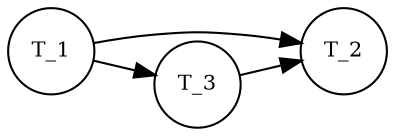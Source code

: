 digraph G {
	graph [ranksep=0.4, nodesep=0.1,rankdir=LR]
  node [shape=circle,fontsize=10];
	"T_1" -> "T_2"
	"T_1" -> "T_3"
	"T_3" -> "T_2"
}